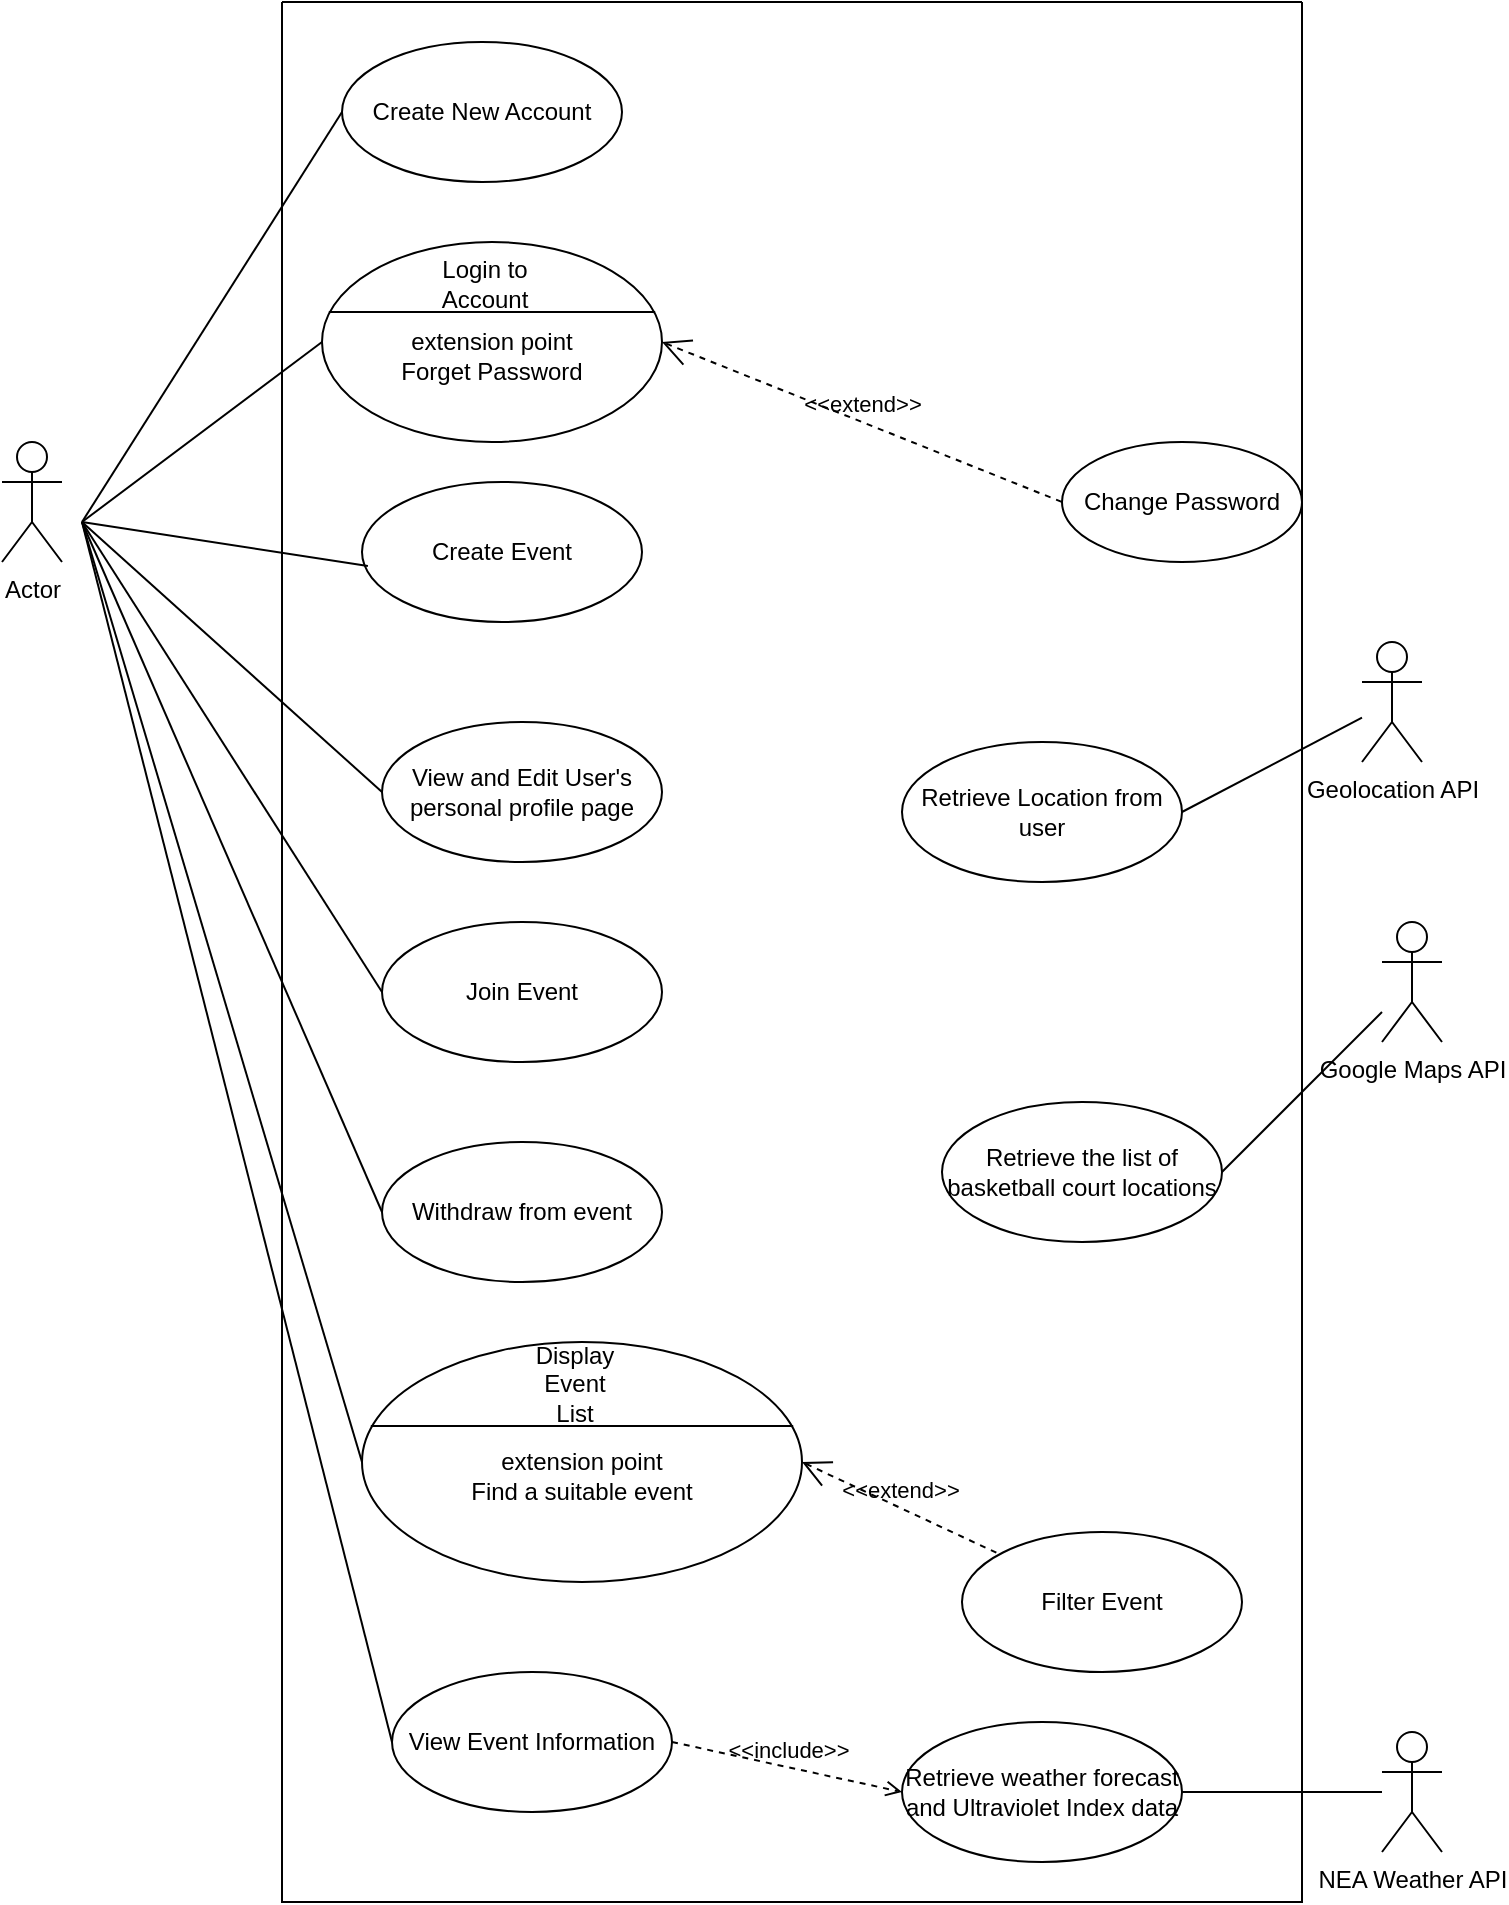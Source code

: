 <mxfile version="24.7.12">
  <diagram name="Page-1" id="Tv5fHizMDX_LoWI_HVtL">
    <mxGraphModel dx="1046" dy="1828" grid="1" gridSize="10" guides="1" tooltips="1" connect="1" arrows="1" fold="1" page="1" pageScale="1" pageWidth="850" pageHeight="1100" math="0" shadow="0">
      <root>
        <mxCell id="0" />
        <mxCell id="1" parent="0" />
        <mxCell id="2qr27qubsBFa9_mdYsr5-1" value="Actor" style="shape=umlActor;verticalLabelPosition=bottom;verticalAlign=top;html=1;outlineConnect=0;" vertex="1" parent="1">
          <mxGeometry x="90" y="200" width="30" height="60" as="geometry" />
        </mxCell>
        <mxCell id="2qr27qubsBFa9_mdYsr5-2" value="" style="swimlane;startSize=0;" vertex="1" parent="1">
          <mxGeometry x="230" y="-20" width="510" height="950" as="geometry" />
        </mxCell>
        <mxCell id="2qr27qubsBFa9_mdYsr5-11" value="Create New Account" style="ellipse;whiteSpace=wrap;html=1;" vertex="1" parent="2qr27qubsBFa9_mdYsr5-2">
          <mxGeometry x="30" y="20" width="140" height="70" as="geometry" />
        </mxCell>
        <mxCell id="2qr27qubsBFa9_mdYsr5-12" value="View and Edit User&#39;s personal profile page" style="ellipse;whiteSpace=wrap;html=1;" vertex="1" parent="2qr27qubsBFa9_mdYsr5-2">
          <mxGeometry x="50" y="360" width="140" height="70" as="geometry" />
        </mxCell>
        <mxCell id="2qr27qubsBFa9_mdYsr5-13" value="Withdraw from event" style="ellipse;whiteSpace=wrap;html=1;" vertex="1" parent="2qr27qubsBFa9_mdYsr5-2">
          <mxGeometry x="50" y="570" width="140" height="70" as="geometry" />
        </mxCell>
        <mxCell id="2qr27qubsBFa9_mdYsr5-14" value="Create Event" style="ellipse;whiteSpace=wrap;html=1;" vertex="1" parent="2qr27qubsBFa9_mdYsr5-2">
          <mxGeometry x="40" y="240" width="140" height="70" as="geometry" />
        </mxCell>
        <mxCell id="2qr27qubsBFa9_mdYsr5-16" value="Filter Event" style="ellipse;whiteSpace=wrap;html=1;" vertex="1" parent="2qr27qubsBFa9_mdYsr5-2">
          <mxGeometry x="340" y="765" width="140" height="70" as="geometry" />
        </mxCell>
        <mxCell id="2qr27qubsBFa9_mdYsr5-20" value="&lt;br&gt;extension point&lt;br&gt;&lt;div&gt;Forget Password&lt;/div&gt;" style="html=1;shape=mxgraph.sysml.useCaseExtPt;whiteSpace=wrap;align=center;" vertex="1" parent="2qr27qubsBFa9_mdYsr5-2">
          <mxGeometry x="20" y="120" width="170" height="100" as="geometry" />
        </mxCell>
        <mxCell id="2qr27qubsBFa9_mdYsr5-21" value="&lt;span style=&quot;font-weight: 400; text-wrap: wrap;&quot;&gt;Login to Account&lt;/span&gt;" style="resizable=0;html=1;verticalAlign=middle;align=center;labelBackgroundColor=none;fontStyle=1;" connectable="0" vertex="1" parent="2qr27qubsBFa9_mdYsr5-20">
          <mxGeometry x="85" y="21.25" as="geometry">
            <mxPoint x="-4" y="-1" as="offset" />
          </mxGeometry>
        </mxCell>
        <mxCell id="2qr27qubsBFa9_mdYsr5-15" value="Join Event" style="ellipse;whiteSpace=wrap;html=1;" vertex="1" parent="2qr27qubsBFa9_mdYsr5-2">
          <mxGeometry x="50" y="460" width="140" height="70" as="geometry" />
        </mxCell>
        <mxCell id="2qr27qubsBFa9_mdYsr5-32" value="&lt;span style=&quot;font-weight: normal;&quot;&gt;Change Password&lt;/span&gt;" style="shape=ellipse;html=1;strokeWidth=1;fontStyle=1;whiteSpace=wrap;align=center;perimeter=ellipsePerimeter;" vertex="1" parent="2qr27qubsBFa9_mdYsr5-2">
          <mxGeometry x="390" y="220" width="120" height="60" as="geometry" />
        </mxCell>
        <mxCell id="2qr27qubsBFa9_mdYsr5-33" value="&amp;lt;&amp;lt;extend&amp;gt;&amp;gt;" style="edgeStyle=none;html=1;startArrow=open;endArrow=none;startSize=12;verticalAlign=bottom;dashed=1;labelBackgroundColor=none;rounded=0;exitX=1;exitY=0.5;exitDx=0;exitDy=0;exitPerimeter=0;entryX=0;entryY=0.5;entryDx=0;entryDy=0;" edge="1" parent="2qr27qubsBFa9_mdYsr5-2" source="2qr27qubsBFa9_mdYsr5-20" target="2qr27qubsBFa9_mdYsr5-32">
          <mxGeometry width="160" relative="1" as="geometry">
            <mxPoint x="-70" y="380" as="sourcePoint" />
            <mxPoint x="90" y="380" as="targetPoint" />
          </mxGeometry>
        </mxCell>
        <mxCell id="2qr27qubsBFa9_mdYsr5-34" value="&amp;lt;&amp;lt;extend&amp;gt;&amp;gt;" style="edgeStyle=none;html=1;startArrow=open;endArrow=none;startSize=12;verticalAlign=bottom;dashed=1;labelBackgroundColor=none;rounded=0;exitX=1;exitY=0.5;exitDx=0;exitDy=0;exitPerimeter=0;" edge="1" parent="2qr27qubsBFa9_mdYsr5-2" source="2qr27qubsBFa9_mdYsr5-35" target="2qr27qubsBFa9_mdYsr5-16">
          <mxGeometry width="160" relative="1" as="geometry">
            <mxPoint x="-70" y="780" as="sourcePoint" />
            <mxPoint x="90" y="780" as="targetPoint" />
          </mxGeometry>
        </mxCell>
        <mxCell id="2qr27qubsBFa9_mdYsr5-35" value="&lt;br&gt;extension point&lt;br&gt;&lt;div&gt;Find a suitable event&lt;/div&gt;" style="html=1;shape=mxgraph.sysml.useCaseExtPt;whiteSpace=wrap;align=center;" vertex="1" parent="2qr27qubsBFa9_mdYsr5-2">
          <mxGeometry x="40" y="670" width="220" height="120" as="geometry" />
        </mxCell>
        <mxCell id="2qr27qubsBFa9_mdYsr5-36" value="&lt;span style=&quot;font-weight: 400; text-wrap: wrap;&quot;&gt;Display Event List&lt;/span&gt;" style="resizable=0;html=1;verticalAlign=middle;align=center;labelBackgroundColor=none;fontStyle=1;" connectable="0" vertex="1" parent="2qr27qubsBFa9_mdYsr5-35">
          <mxGeometry x="104" y="24" as="geometry">
            <mxPoint x="2" y="-3" as="offset" />
          </mxGeometry>
        </mxCell>
        <mxCell id="2qr27qubsBFa9_mdYsr5-37" value="Retrieve Location from user" style="ellipse;whiteSpace=wrap;html=1;" vertex="1" parent="2qr27qubsBFa9_mdYsr5-2">
          <mxGeometry x="310" y="370" width="140" height="70" as="geometry" />
        </mxCell>
        <mxCell id="2qr27qubsBFa9_mdYsr5-41" value="Retrieve the list of basketball court locations" style="ellipse;whiteSpace=wrap;html=1;" vertex="1" parent="2qr27qubsBFa9_mdYsr5-2">
          <mxGeometry x="330" y="550" width="140" height="70" as="geometry" />
        </mxCell>
        <mxCell id="2qr27qubsBFa9_mdYsr5-42" value="Retrieve weather forecast and Ultraviolet Index data" style="ellipse;whiteSpace=wrap;html=1;" vertex="1" parent="2qr27qubsBFa9_mdYsr5-2">
          <mxGeometry x="310" y="860" width="140" height="70" as="geometry" />
        </mxCell>
        <mxCell id="2qr27qubsBFa9_mdYsr5-46" value="View Event Information" style="ellipse;whiteSpace=wrap;html=1;" vertex="1" parent="2qr27qubsBFa9_mdYsr5-2">
          <mxGeometry x="55" y="835" width="140" height="70" as="geometry" />
        </mxCell>
        <mxCell id="2qr27qubsBFa9_mdYsr5-49" value="&amp;lt;&amp;lt;include&amp;gt;&amp;gt;" style="edgeStyle=none;html=1;endArrow=open;verticalAlign=bottom;dashed=1;labelBackgroundColor=none;rounded=0;exitX=1;exitY=0.5;exitDx=0;exitDy=0;entryX=0;entryY=0.5;entryDx=0;entryDy=0;" edge="1" parent="2qr27qubsBFa9_mdYsr5-2" source="2qr27qubsBFa9_mdYsr5-46" target="2qr27qubsBFa9_mdYsr5-42">
          <mxGeometry width="160" relative="1" as="geometry">
            <mxPoint x="30" y="830" as="sourcePoint" />
            <mxPoint x="190" y="830" as="targetPoint" />
          </mxGeometry>
        </mxCell>
        <mxCell id="2qr27qubsBFa9_mdYsr5-23" value="" style="edgeStyle=none;html=1;endArrow=none;verticalAlign=bottom;rounded=0;entryX=0;entryY=0.5;entryDx=0;entryDy=0;" edge="1" parent="1" target="2qr27qubsBFa9_mdYsr5-11">
          <mxGeometry width="160" relative="1" as="geometry">
            <mxPoint x="130" y="240" as="sourcePoint" />
            <mxPoint x="310" y="290" as="targetPoint" />
          </mxGeometry>
        </mxCell>
        <mxCell id="2qr27qubsBFa9_mdYsr5-24" value="" style="edgeStyle=none;html=1;endArrow=none;verticalAlign=bottom;rounded=0;entryX=0;entryY=0.5;entryDx=0;entryDy=0;entryPerimeter=0;" edge="1" parent="1" target="2qr27qubsBFa9_mdYsr5-20">
          <mxGeometry width="160" relative="1" as="geometry">
            <mxPoint x="130" y="240" as="sourcePoint" />
            <mxPoint x="310" y="290" as="targetPoint" />
          </mxGeometry>
        </mxCell>
        <mxCell id="2qr27qubsBFa9_mdYsr5-25" value="" style="edgeStyle=none;html=1;endArrow=none;verticalAlign=bottom;rounded=0;entryX=0.021;entryY=0.6;entryDx=0;entryDy=0;entryPerimeter=0;" edge="1" parent="1" target="2qr27qubsBFa9_mdYsr5-14">
          <mxGeometry width="160" relative="1" as="geometry">
            <mxPoint x="130" y="240" as="sourcePoint" />
            <mxPoint x="310" y="290" as="targetPoint" />
          </mxGeometry>
        </mxCell>
        <mxCell id="2qr27qubsBFa9_mdYsr5-26" value="" style="edgeStyle=none;html=1;endArrow=none;verticalAlign=bottom;rounded=0;entryX=0;entryY=0.5;entryDx=0;entryDy=0;" edge="1" parent="1" target="2qr27qubsBFa9_mdYsr5-12">
          <mxGeometry width="160" relative="1" as="geometry">
            <mxPoint x="130" y="240" as="sourcePoint" />
            <mxPoint x="310" y="290" as="targetPoint" />
          </mxGeometry>
        </mxCell>
        <mxCell id="2qr27qubsBFa9_mdYsr5-29" value="" style="edgeStyle=none;html=1;endArrow=none;verticalAlign=bottom;rounded=0;entryX=0;entryY=0.5;entryDx=0;entryDy=0;" edge="1" parent="1" target="2qr27qubsBFa9_mdYsr5-15">
          <mxGeometry width="160" relative="1" as="geometry">
            <mxPoint x="130" y="240" as="sourcePoint" />
            <mxPoint x="310" y="490" as="targetPoint" />
          </mxGeometry>
        </mxCell>
        <mxCell id="2qr27qubsBFa9_mdYsr5-30" value="" style="edgeStyle=none;html=1;endArrow=none;verticalAlign=bottom;rounded=0;entryX=0;entryY=0.5;entryDx=0;entryDy=0;" edge="1" parent="1" target="2qr27qubsBFa9_mdYsr5-13">
          <mxGeometry width="160" relative="1" as="geometry">
            <mxPoint x="130" y="240" as="sourcePoint" />
            <mxPoint x="310" y="590" as="targetPoint" />
          </mxGeometry>
        </mxCell>
        <mxCell id="2qr27qubsBFa9_mdYsr5-31" value="" style="edgeStyle=none;html=1;endArrow=none;verticalAlign=bottom;rounded=0;entryX=0;entryY=0.5;entryDx=0;entryDy=0;entryPerimeter=0;" edge="1" parent="1" target="2qr27qubsBFa9_mdYsr5-35">
          <mxGeometry width="160" relative="1" as="geometry">
            <mxPoint x="130" y="240" as="sourcePoint" />
            <mxPoint x="310" y="390" as="targetPoint" />
          </mxGeometry>
        </mxCell>
        <mxCell id="2qr27qubsBFa9_mdYsr5-38" value="Geolocation API" style="shape=umlActor;verticalLabelPosition=bottom;verticalAlign=top;html=1;" vertex="1" parent="1">
          <mxGeometry x="770" y="300" width="30" height="60" as="geometry" />
        </mxCell>
        <mxCell id="2qr27qubsBFa9_mdYsr5-39" value="" style="edgeStyle=none;html=1;endArrow=none;verticalAlign=bottom;rounded=0;exitX=1;exitY=0.5;exitDx=0;exitDy=0;" edge="1" parent="1" source="2qr27qubsBFa9_mdYsr5-37" target="2qr27qubsBFa9_mdYsr5-38">
          <mxGeometry width="160" relative="1" as="geometry">
            <mxPoint x="330" y="330" as="sourcePoint" />
            <mxPoint x="490" y="330" as="targetPoint" />
          </mxGeometry>
        </mxCell>
        <mxCell id="2qr27qubsBFa9_mdYsr5-40" value="Google Maps API" style="shape=umlActor;html=1;verticalLabelPosition=bottom;verticalAlign=top;align=center;" vertex="1" parent="1">
          <mxGeometry x="780" y="440" width="30" height="60" as="geometry" />
        </mxCell>
        <mxCell id="2qr27qubsBFa9_mdYsr5-43" value="NEA Weather API" style="shape=umlActor;html=1;verticalLabelPosition=bottom;verticalAlign=top;align=center;" vertex="1" parent="1">
          <mxGeometry x="780" y="845" width="30" height="60" as="geometry" />
        </mxCell>
        <mxCell id="2qr27qubsBFa9_mdYsr5-44" value="" style="edgeStyle=none;html=1;endArrow=none;verticalAlign=bottom;rounded=0;entryX=1;entryY=0.5;entryDx=0;entryDy=0;" edge="1" parent="1" source="2qr27qubsBFa9_mdYsr5-40" target="2qr27qubsBFa9_mdYsr5-41">
          <mxGeometry width="160" relative="1" as="geometry">
            <mxPoint x="330" y="370" as="sourcePoint" />
            <mxPoint x="490" y="370" as="targetPoint" />
          </mxGeometry>
        </mxCell>
        <mxCell id="2qr27qubsBFa9_mdYsr5-45" value="" style="edgeStyle=none;html=1;endArrow=none;verticalAlign=bottom;rounded=0;entryX=1;entryY=0.5;entryDx=0;entryDy=0;" edge="1" parent="1" source="2qr27qubsBFa9_mdYsr5-43" target="2qr27qubsBFa9_mdYsr5-42">
          <mxGeometry width="160" relative="1" as="geometry">
            <mxPoint x="330" y="370" as="sourcePoint" />
            <mxPoint x="490" y="370" as="targetPoint" />
          </mxGeometry>
        </mxCell>
        <mxCell id="2qr27qubsBFa9_mdYsr5-47" value="" style="edgeStyle=none;html=1;endArrow=none;verticalAlign=bottom;rounded=0;entryX=0;entryY=0.5;entryDx=0;entryDy=0;" edge="1" parent="1" target="2qr27qubsBFa9_mdYsr5-46">
          <mxGeometry width="160" relative="1" as="geometry">
            <mxPoint x="130" y="240" as="sourcePoint" />
            <mxPoint x="490" y="560" as="targetPoint" />
          </mxGeometry>
        </mxCell>
      </root>
    </mxGraphModel>
  </diagram>
</mxfile>
